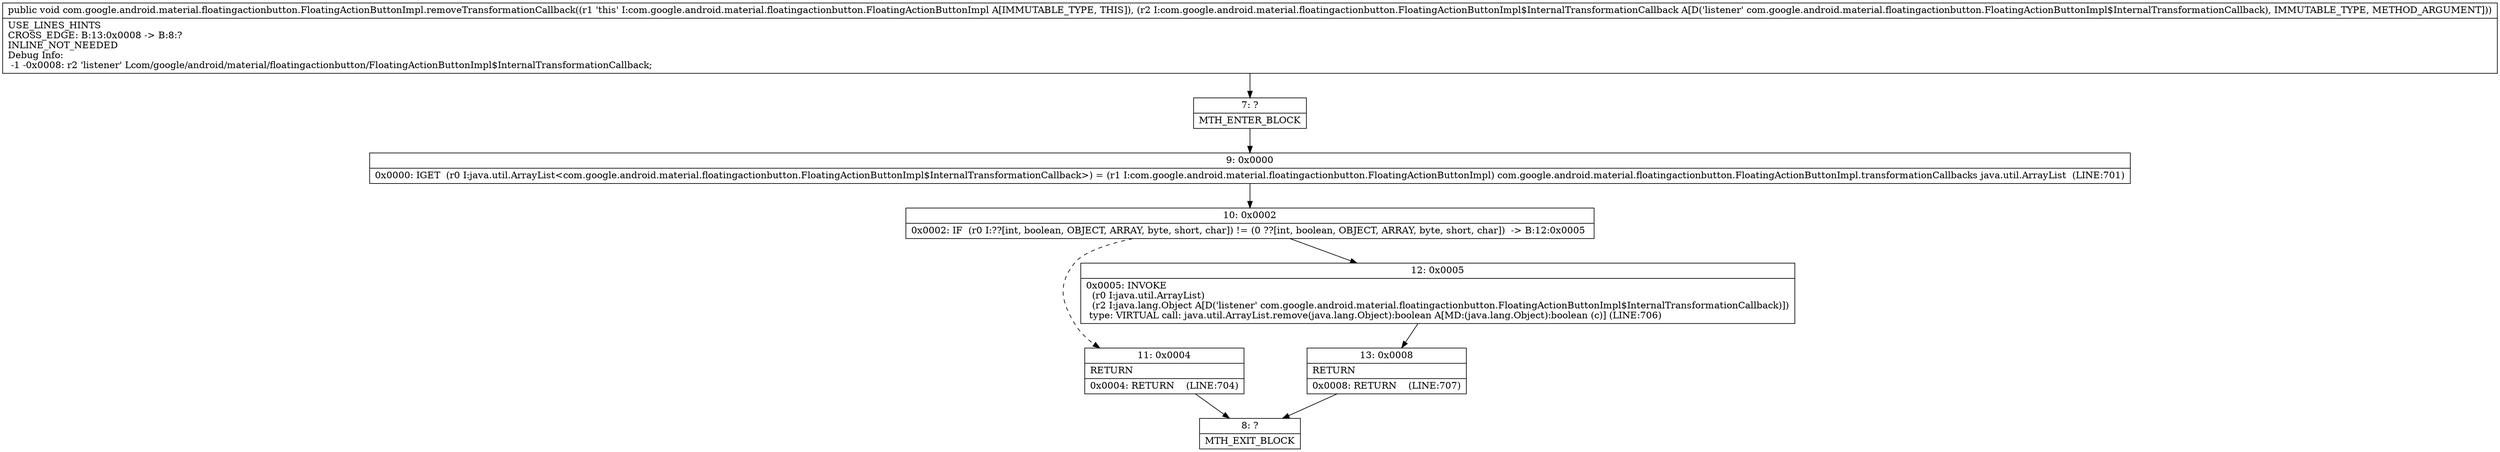 digraph "CFG forcom.google.android.material.floatingactionbutton.FloatingActionButtonImpl.removeTransformationCallback(Lcom\/google\/android\/material\/floatingactionbutton\/FloatingActionButtonImpl$InternalTransformationCallback;)V" {
Node_7 [shape=record,label="{7\:\ ?|MTH_ENTER_BLOCK\l}"];
Node_9 [shape=record,label="{9\:\ 0x0000|0x0000: IGET  (r0 I:java.util.ArrayList\<com.google.android.material.floatingactionbutton.FloatingActionButtonImpl$InternalTransformationCallback\>) = (r1 I:com.google.android.material.floatingactionbutton.FloatingActionButtonImpl) com.google.android.material.floatingactionbutton.FloatingActionButtonImpl.transformationCallbacks java.util.ArrayList  (LINE:701)\l}"];
Node_10 [shape=record,label="{10\:\ 0x0002|0x0002: IF  (r0 I:??[int, boolean, OBJECT, ARRAY, byte, short, char]) != (0 ??[int, boolean, OBJECT, ARRAY, byte, short, char])  \-\> B:12:0x0005 \l}"];
Node_11 [shape=record,label="{11\:\ 0x0004|RETURN\l|0x0004: RETURN    (LINE:704)\l}"];
Node_8 [shape=record,label="{8\:\ ?|MTH_EXIT_BLOCK\l}"];
Node_12 [shape=record,label="{12\:\ 0x0005|0x0005: INVOKE  \l  (r0 I:java.util.ArrayList)\l  (r2 I:java.lang.Object A[D('listener' com.google.android.material.floatingactionbutton.FloatingActionButtonImpl$InternalTransformationCallback)])\l type: VIRTUAL call: java.util.ArrayList.remove(java.lang.Object):boolean A[MD:(java.lang.Object):boolean (c)] (LINE:706)\l}"];
Node_13 [shape=record,label="{13\:\ 0x0008|RETURN\l|0x0008: RETURN    (LINE:707)\l}"];
MethodNode[shape=record,label="{public void com.google.android.material.floatingactionbutton.FloatingActionButtonImpl.removeTransformationCallback((r1 'this' I:com.google.android.material.floatingactionbutton.FloatingActionButtonImpl A[IMMUTABLE_TYPE, THIS]), (r2 I:com.google.android.material.floatingactionbutton.FloatingActionButtonImpl$InternalTransformationCallback A[D('listener' com.google.android.material.floatingactionbutton.FloatingActionButtonImpl$InternalTransformationCallback), IMMUTABLE_TYPE, METHOD_ARGUMENT]))  | USE_LINES_HINTS\lCROSS_EDGE: B:13:0x0008 \-\> B:8:?\lINLINE_NOT_NEEDED\lDebug Info:\l  \-1 \-0x0008: r2 'listener' Lcom\/google\/android\/material\/floatingactionbutton\/FloatingActionButtonImpl$InternalTransformationCallback;\l}"];
MethodNode -> Node_7;Node_7 -> Node_9;
Node_9 -> Node_10;
Node_10 -> Node_11[style=dashed];
Node_10 -> Node_12;
Node_11 -> Node_8;
Node_12 -> Node_13;
Node_13 -> Node_8;
}

